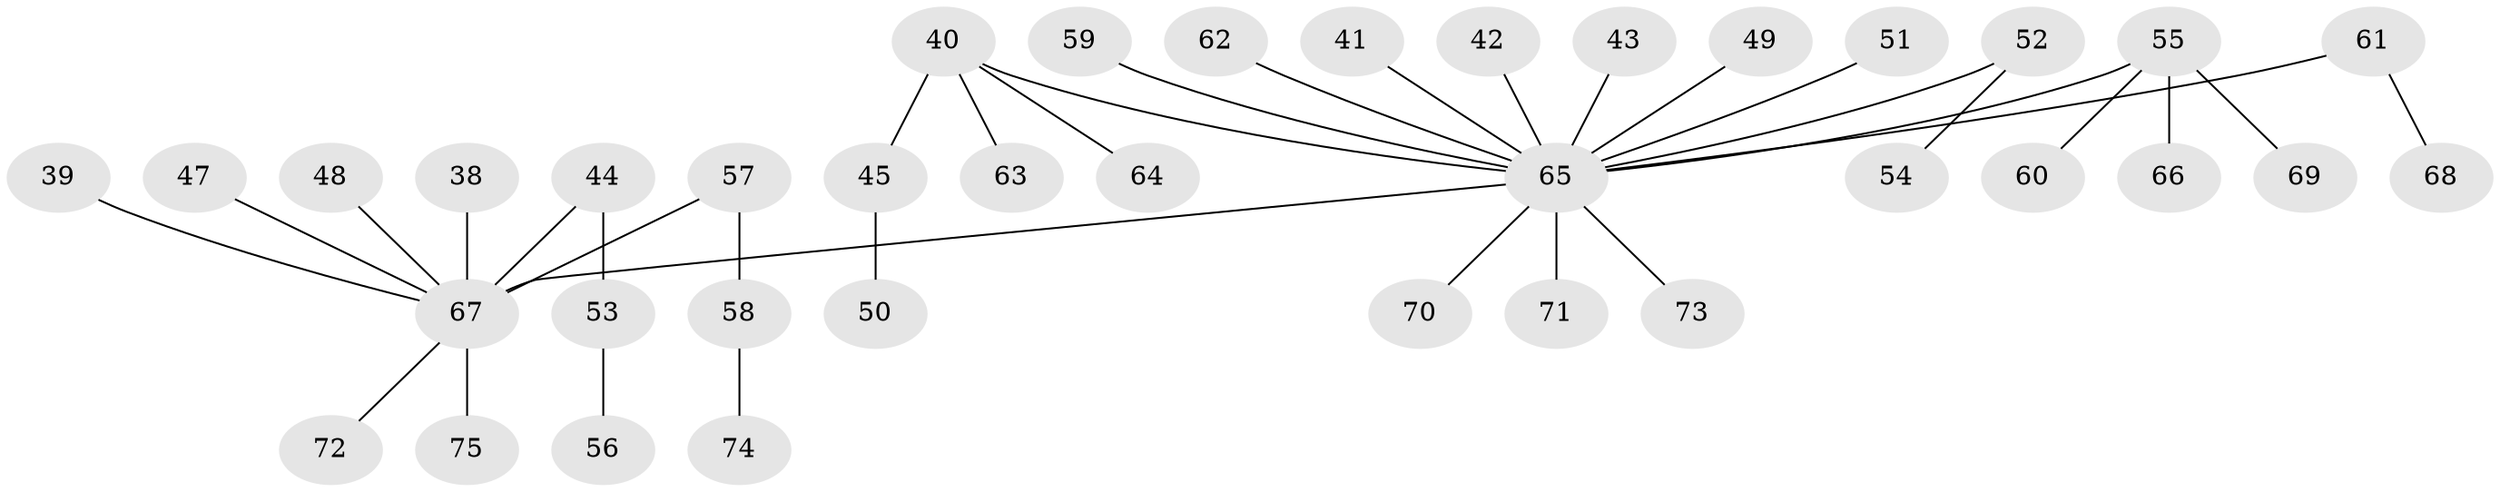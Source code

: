 // original degree distribution, {4: 0.09333333333333334, 11: 0.013333333333333334, 3: 0.10666666666666667, 5: 0.02666666666666667, 2: 0.24, 1: 0.52}
// Generated by graph-tools (version 1.1) at 2025/52/03/09/25 04:52:53]
// undirected, 37 vertices, 36 edges
graph export_dot {
graph [start="1"]
  node [color=gray90,style=filled];
  38;
  39;
  40 [super="+30"];
  41;
  42;
  43;
  44;
  45;
  47;
  48 [super="+28"];
  49;
  50;
  51;
  52;
  53;
  54;
  55;
  56;
  57 [super="+31"];
  58;
  59;
  60;
  61;
  62;
  63;
  64;
  65 [super="+7+32+46+33+29+34+35+36+37"];
  66;
  67 [super="+25+18+20+26+27+23"];
  68;
  69;
  70;
  71;
  72;
  73;
  74;
  75;
  38 -- 67;
  39 -- 67;
  40 -- 45;
  40 -- 63;
  40 -- 64;
  40 -- 65;
  41 -- 65;
  42 -- 65;
  43 -- 65;
  44 -- 53;
  44 -- 67;
  45 -- 50;
  47 -- 67;
  48 -- 67;
  49 -- 65;
  51 -- 65;
  52 -- 54;
  52 -- 65;
  53 -- 56;
  55 -- 60;
  55 -- 66;
  55 -- 69;
  55 -- 65;
  57 -- 58;
  57 -- 67;
  58 -- 74;
  59 -- 65;
  61 -- 68;
  61 -- 65;
  62 -- 65;
  65 -- 71;
  65 -- 67;
  65 -- 73;
  65 -- 70;
  67 -- 72;
  67 -- 75;
}
